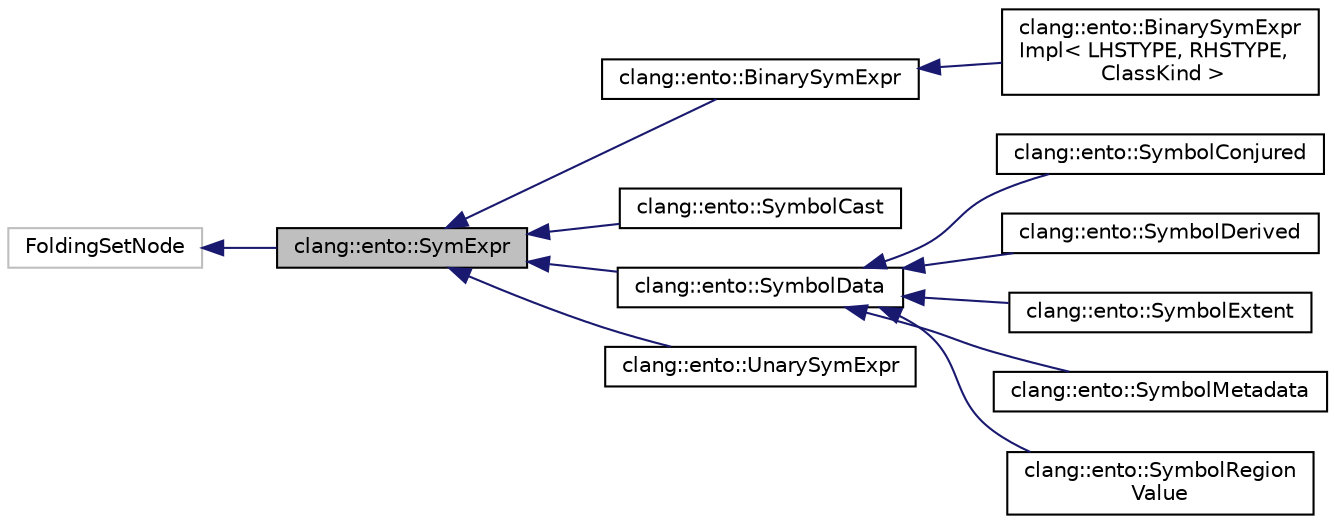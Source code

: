 digraph "clang::ento::SymExpr"
{
 // LATEX_PDF_SIZE
  bgcolor="transparent";
  edge [fontname="Helvetica",fontsize="10",labelfontname="Helvetica",labelfontsize="10"];
  node [fontname="Helvetica",fontsize="10",shape=record];
  rankdir="LR";
  Node1 [label="clang::ento::SymExpr",height=0.2,width=0.4,color="black", fillcolor="grey75", style="filled", fontcolor="black",tooltip="Symbolic value."];
  Node2 -> Node1 [dir="back",color="midnightblue",fontsize="10",style="solid",fontname="Helvetica"];
  Node2 [label="FoldingSetNode",height=0.2,width=0.4,color="grey75",tooltip=" "];
  Node1 -> Node3 [dir="back",color="midnightblue",fontsize="10",style="solid",fontname="Helvetica"];
  Node3 [label="clang::ento::BinarySymExpr",height=0.2,width=0.4,color="black",URL="$classclang_1_1ento_1_1BinarySymExpr.html",tooltip="Represents a symbolic expression involving a binary operator."];
  Node3 -> Node4 [dir="back",color="midnightblue",fontsize="10",style="solid",fontname="Helvetica"];
  Node4 [label="clang::ento::BinarySymExpr\lImpl\< LHSTYPE, RHSTYPE,\l ClassKind \>",height=0.2,width=0.4,color="black",URL="$classclang_1_1ento_1_1BinarySymExprImpl.html",tooltip="Template implementation for all binary symbolic expressions."];
  Node1 -> Node5 [dir="back",color="midnightblue",fontsize="10",style="solid",fontname="Helvetica"];
  Node5 [label="clang::ento::SymbolCast",height=0.2,width=0.4,color="black",URL="$classclang_1_1ento_1_1SymbolCast.html",tooltip="Represents a cast expression."];
  Node1 -> Node6 [dir="back",color="midnightblue",fontsize="10",style="solid",fontname="Helvetica"];
  Node6 [label="clang::ento::SymbolData",height=0.2,width=0.4,color="black",URL="$classclang_1_1ento_1_1SymbolData.html",tooltip="A symbol representing data which can be stored in a memory location (region)."];
  Node6 -> Node7 [dir="back",color="midnightblue",fontsize="10",style="solid",fontname="Helvetica"];
  Node7 [label="clang::ento::SymbolConjured",height=0.2,width=0.4,color="black",URL="$classclang_1_1ento_1_1SymbolConjured.html",tooltip="A symbol representing the result of an expression in the case when we do not know anything about what..."];
  Node6 -> Node8 [dir="back",color="midnightblue",fontsize="10",style="solid",fontname="Helvetica"];
  Node8 [label="clang::ento::SymbolDerived",height=0.2,width=0.4,color="black",URL="$classclang_1_1ento_1_1SymbolDerived.html",tooltip="A symbol representing the value of a MemRegion whose parent region has symbolic value."];
  Node6 -> Node9 [dir="back",color="midnightblue",fontsize="10",style="solid",fontname="Helvetica"];
  Node9 [label="clang::ento::SymbolExtent",height=0.2,width=0.4,color="black",URL="$classclang_1_1ento_1_1SymbolExtent.html",tooltip="SymbolExtent - Represents the extent (size in bytes) of a bounded region."];
  Node6 -> Node10 [dir="back",color="midnightblue",fontsize="10",style="solid",fontname="Helvetica"];
  Node10 [label="clang::ento::SymbolMetadata",height=0.2,width=0.4,color="black",URL="$classclang_1_1ento_1_1SymbolMetadata.html",tooltip="SymbolMetadata - Represents path-dependent metadata about a specific region."];
  Node6 -> Node11 [dir="back",color="midnightblue",fontsize="10",style="solid",fontname="Helvetica"];
  Node11 [label="clang::ento::SymbolRegion\lValue",height=0.2,width=0.4,color="black",URL="$classclang_1_1ento_1_1SymbolRegionValue.html",tooltip="A symbol representing the value stored at a MemRegion."];
  Node1 -> Node12 [dir="back",color="midnightblue",fontsize="10",style="solid",fontname="Helvetica"];
  Node12 [label="clang::ento::UnarySymExpr",height=0.2,width=0.4,color="black",URL="$classclang_1_1ento_1_1UnarySymExpr.html",tooltip="Represents a symbolic expression involving a unary operator."];
}
